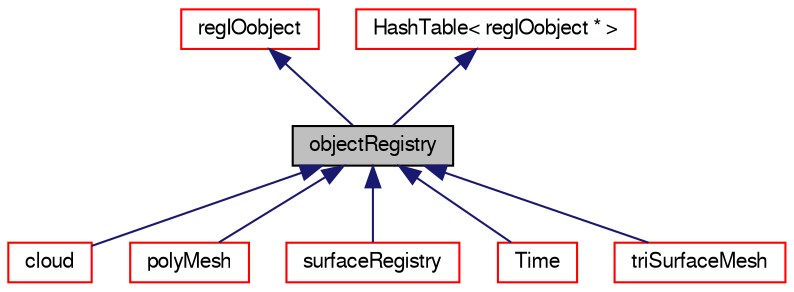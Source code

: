 digraph "objectRegistry"
{
  bgcolor="transparent";
  edge [fontname="FreeSans",fontsize="10",labelfontname="FreeSans",labelfontsize="10"];
  node [fontname="FreeSans",fontsize="10",shape=record];
  Node1 [label="objectRegistry",height=0.2,width=0.4,color="black", fillcolor="grey75", style="filled" fontcolor="black"];
  Node2 -> Node1 [dir="back",color="midnightblue",fontsize="10",style="solid",fontname="FreeSans"];
  Node2 [label="regIOobject",height=0.2,width=0.4,color="red",URL="$a02084.html",tooltip="regIOobject is an abstract class derived from IOobject to handle automatic object registration with t..."];
  Node3 -> Node1 [dir="back",color="midnightblue",fontsize="10",style="solid",fontname="FreeSans"];
  Node3 [label="HashTable\< regIOobject * \>",height=0.2,width=0.4,color="red",URL="$a00959.html"];
  Node1 -> Node4 [dir="back",color="midnightblue",fontsize="10",style="solid",fontname="FreeSans"];
  Node4 [label="cloud",height=0.2,width=0.4,color="red",URL="$a00268.html",tooltip="A cloud is a collection of lagrangian particles. "];
  Node1 -> Node5 [dir="back",color="midnightblue",fontsize="10",style="solid",fontname="FreeSans"];
  Node5 [label="polyMesh",height=0.2,width=0.4,color="red",URL="$a01861.html",tooltip="Mesh consisting of general polyhedral cells. "];
  Node1 -> Node6 [dir="back",color="midnightblue",fontsize="10",style="solid",fontname="FreeSans"];
  Node6 [label="surfaceRegistry",height=0.2,width=0.4,color="red",URL="$a02425.html",tooltip="Wraps the normal objectRegistry with a local instance for surfaces. "];
  Node1 -> Node7 [dir="back",color="midnightblue",fontsize="10",style="solid",fontname="FreeSans"];
  Node7 [label="Time",height=0.2,width=0.4,color="red",URL="$a02535.html",tooltip="Class to control time during OpenFOAM simulations that is also the top-level objectRegistry. "];
  Node1 -> Node8 [dir="back",color="midnightblue",fontsize="10",style="solid",fontname="FreeSans"];
  Node8 [label="triSurfaceMesh",height=0.2,width=0.4,color="red",URL="$a02611.html",tooltip="IOoject and searching on triSurface. "];
}
